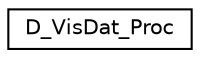 digraph "Graphical Class Hierarchy"
{
 // LATEX_PDF_SIZE
  edge [fontname="Helvetica",fontsize="10",labelfontname="Helvetica",labelfontsize="10"];
  node [fontname="Helvetica",fontsize="10",shape=record];
  rankdir="LR";
  Node0 [label="D_VisDat_Proc",height=0.2,width=0.4,color="black", fillcolor="white", style="filled",URL="$class_d___vis_dat___proc.html",tooltip=" "];
}
